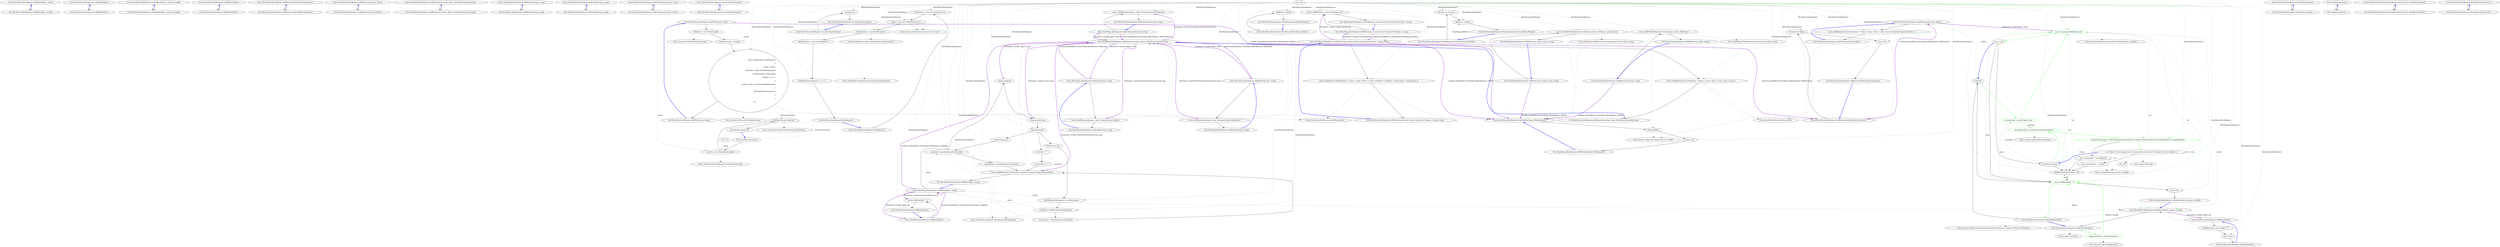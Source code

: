 digraph  {
n0 [label="Entry RestSharp.IRestRequest.AddBody(object, string)", span="167-167", cluster="RestSharp.IRestRequest.AddBody(object, string)"];
n1 [label="Exit RestSharp.IRestRequest.AddBody(object, string)", span="167-167", cluster="RestSharp.IRestRequest.AddBody(object, string)"];
n2 [label="Entry RestSharp.IRestRequest.AddBody(object)", span="174-174", cluster="RestSharp.IRestRequest.AddBody(object)"];
n3 [label="Exit RestSharp.IRestRequest.AddBody(object)", span="174-174", cluster="RestSharp.IRestRequest.AddBody(object)"];
n4 [label="Entry RestSharp.IRestRequest.AddObject(object, params string[])", span="185-185", cluster="RestSharp.IRestRequest.AddObject(object, params string[])"];
n5 [label="Exit RestSharp.IRestRequest.AddObject(object, params string[])", span="185-185", cluster="RestSharp.IRestRequest.AddObject(object, params string[])"];
n6 [label="Entry RestSharp.IRestRequest.AddObject(object)", span="192-192", cluster="RestSharp.IRestRequest.AddObject(object)"];
n7 [label="Exit RestSharp.IRestRequest.AddObject(object)", span="192-192", cluster="RestSharp.IRestRequest.AddObject(object)"];
n8 [label="Entry RestSharp.IRestRequest.AddParameter(RestSharp.Parameter)", span="199-199", cluster="RestSharp.IRestRequest.AddParameter(RestSharp.Parameter)"];
n9 [label="Exit RestSharp.IRestRequest.AddParameter(RestSharp.Parameter)", span="199-199", cluster="RestSharp.IRestRequest.AddParameter(RestSharp.Parameter)"];
n10 [label="Entry RestSharp.IRestRequest.AddParameter(string, object)", span="207-207", cluster="RestSharp.IRestRequest.AddParameter(string, object)"];
n11 [label="Exit RestSharp.IRestRequest.AddParameter(string, object)", span="207-207", cluster="RestSharp.IRestRequest.AddParameter(string, object)"];
n12 [label="Entry RestSharp.IRestRequest.AddParameter(string, object, RestSharp.ParameterType)", span="221-221", cluster="RestSharp.IRestRequest.AddParameter(string, object, RestSharp.ParameterType)"];
n13 [label="Exit RestSharp.IRestRequest.AddParameter(string, object, RestSharp.ParameterType)", span="221-221", cluster="RestSharp.IRestRequest.AddParameter(string, object, RestSharp.ParameterType)"];
n14 [label="Entry RestSharp.IRestRequest.AddHeader(string, string)", span="229-229", cluster="RestSharp.IRestRequest.AddHeader(string, string)"];
n15 [label="Exit RestSharp.IRestRequest.AddHeader(string, string)", span="229-229", cluster="RestSharp.IRestRequest.AddHeader(string, string)"];
n16 [label="Entry RestSharp.IRestRequest.AddCookie(string, string)", span="237-237", cluster="RestSharp.IRestRequest.AddCookie(string, string)"];
n17 [label="Exit RestSharp.IRestRequest.AddCookie(string, string)", span="237-237", cluster="RestSharp.IRestRequest.AddCookie(string, string)"];
n18 [label="Entry RestSharp.IRestRequest.AddUrlSegment(string, string)", span="245-245", cluster="RestSharp.IRestRequest.AddUrlSegment(string, string)"];
n19 [label="Exit RestSharp.IRestRequest.AddUrlSegment(string, string)", span="245-245", cluster="RestSharp.IRestRequest.AddUrlSegment(string, string)"];
n20 [label="Entry RestSharp.IRestRequest.IncreaseNumAttempts()", span="248-248", cluster="RestSharp.IRestRequest.IncreaseNumAttempts()"];
n21 [label="Exit RestSharp.IRestRequest.IncreaseNumAttempts()", span="248-248", cluster="RestSharp.IRestRequest.IncreaseNumAttempts()"];
m0_25 [label="Entry RestSharp.RestRequest.AddFile(string, string)", span="132-132", cluster="RestSharp.RestRequest.AddFile(string, string)", file="RestRequest.cs"];
m0_26 [label="FileInfo f = new FileInfo (path)", span="134-134", cluster="RestSharp.RestRequest.AddFile(string, string)", file="RestRequest.cs"];
m0_28 [label="return AddFile(new FileParameter\r\n			{\r\n				Name = name,\r\n				FileName = Path.GetFileName(path),\r\n				ContentLength = fileLength,\r\n				\\nWriter = s =>\r\n				{\r\n					using(var file = new StreamReader(path))\r\n					{\r\n						file.BaseStream.CopyTo(s);\r\n					}\r\n				}\r\n			});", span="136-148", cluster="RestSharp.RestRequest.AddFile(string, string)", file="RestRequest.cs"];
m0_27 [label="long fileLength = f.Length", span="135-135", cluster="RestSharp.RestRequest.AddFile(string, string)", file="RestRequest.cs"];
m0_29 [label="Exit RestSharp.RestRequest.AddFile(string, string)", span="132-132", cluster="RestSharp.RestRequest.AddFile(string, string)", file="RestRequest.cs"];
m0_103 [label="Entry string.Join(string, params string[])", span="0-0", cluster="string.Join(string, params string[])", file="RestRequest.cs"];
m0_30 [label="Entry System.IO.FileInfo.FileInfo(string)", span="0-0", cluster="System.IO.FileInfo.FileInfo(string)", file="RestRequest.cs"];
m0_127 [label="Entry RestSharp.RestRequest.IncreaseNumAttempts()", span="483-483", cluster="RestSharp.RestRequest.IncreaseNumAttempts()", file="RestRequest.cs"];
m0_128 [label="_attempts++", span="485-485", cluster="RestSharp.RestRequest.IncreaseNumAttempts()", file="RestRequest.cs"];
m0_129 [label="Exit RestSharp.RestRequest.IncreaseNumAttempts()", span="483-483", cluster="RestSharp.RestRequest.IncreaseNumAttempts()", file="RestRequest.cs"];
m0_98 [label="Entry System.Collections.Generic.IEnumerable<TSource>.Contains<TSource>(TSource)", span="0-0", cluster="System.Collections.Generic.IEnumerable<TSource>.Contains<TSource>(TSource)", file="RestRequest.cs"];
m0_9 [label="Entry RestSharp.Serializers.JsonSerializer.JsonSerializer()", span="13-13", cluster="RestSharp.Serializers.JsonSerializer.JsonSerializer()", file="RestRequest.cs"];
m0_0 [label="Entry RestSharp.RestRequest.RestRequest()", span="62-62", cluster="RestSharp.RestRequest.RestRequest()", file="RestRequest.cs"];
m0_1 [label="Parameters = new List<Parameter>()", span="64-64", cluster="RestSharp.RestRequest.RestRequest()", file="RestRequest.cs"];
m0_2 [label="Files = new List<FileParameter>()", span="65-65", cluster="RestSharp.RestRequest.RestRequest()", file="RestRequest.cs"];
m0_3 [label="XmlSerializer = new XmlSerializer()", span="66-66", cluster="RestSharp.RestRequest.RestRequest()", file="RestRequest.cs"];
m0_4 [label="JsonSerializer = new JsonSerializer()", span="67-67", cluster="RestSharp.RestRequest.RestRequest()", file="RestRequest.cs"];
m0_5 [label="OnBeforeDeserialization = r => { }", span="69-69", cluster="RestSharp.RestRequest.RestRequest()", file="RestRequest.cs"];
m0_6 [label="Exit RestSharp.RestRequest.RestRequest()", span="62-62", cluster="RestSharp.RestRequest.RestRequest()", file="RestRequest.cs"];
m0_8 [label="Entry RestSharp.Serializers.XmlSerializer.XmlSerializer()", span="33-33", cluster="RestSharp.Serializers.XmlSerializer.XmlSerializer()", file="RestRequest.cs"];
m0_97 [label="Entry System.Type.GetProperties()", span="0-0", cluster="System.Type.GetProperties()", file="RestRequest.cs"];
m0_124 [label="Entry RestSharp.RestRequest.AddUrlSegment(string, string)", span="378-378", cluster="RestSharp.RestRequest.AddUrlSegment(string, string)", file="RestRequest.cs"];
m0_125 [label="return AddParameter(name, value, ParameterType.UrlSegment);", span="380-380", cluster="RestSharp.RestRequest.AddUrlSegment(string, string)", file="RestRequest.cs"];
m0_126 [label="Exit RestSharp.RestRequest.AddUrlSegment(string, string)", span="378-378", cluster="RestSharp.RestRequest.AddUrlSegment(string, string)", file="RestRequest.cs"];
m0_15 [label="Entry RestSharp.RestRequest.RestRequest(string)", span="86-86", cluster="RestSharp.RestRequest.RestRequest(string)", file="RestRequest.cs"];
m0_16 [label="Exit RestSharp.RestRequest.RestRequest(string)", span="86-86", cluster="RestSharp.RestRequest.RestRequest(string)", file="RestRequest.cs"];
m0_121 [label="Entry RestSharp.RestRequest.AddCookie(string, string)", span="367-367", cluster="RestSharp.RestRequest.AddCookie(string, string)", file="RestRequest.cs"];
m0_122 [label="return AddParameter(name, value, ParameterType.Cookie);", span="369-369", cluster="RestSharp.RestRequest.AddCookie(string, string)", file="RestRequest.cs"];
m0_123 [label="Exit RestSharp.RestRequest.AddCookie(string, string)", span="367-367", cluster="RestSharp.RestRequest.AddCookie(string, string)", file="RestRequest.cs"];
m0_7 [label="Entry System.Collections.Generic.List<T>.List()", span="0-0", cluster="System.Collections.Generic.List<T>.List()", file="RestRequest.cs"];
m0_12 [label="Entry RestSharp.RestRequest.RestRequest(RestSharp.Method)", span="76-76", cluster="RestSharp.RestRequest.RestRequest(RestSharp.Method)", file="RestRequest.cs"];
m0_13 [label="Method = method", span="79-79", cluster="RestSharp.RestRequest.RestRequest(RestSharp.Method)", file="RestRequest.cs"];
m0_14 [label="Exit RestSharp.RestRequest.RestRequest(RestSharp.Method)", span="76-76", cluster="RestSharp.RestRequest.RestRequest(RestSharp.Method)", file="RestRequest.cs"];
m0_118 [label="Entry RestSharp.RestRequest.AddHeader(string, string)", span="356-356", cluster="RestSharp.RestRequest.AddHeader(string, string)", file="RestRequest.cs"];
m0_119 [label="return AddParameter(name, value, ParameterType.HttpHeader);", span="358-358", cluster="RestSharp.RestRequest.AddHeader(string, string)", file="RestRequest.cs"];
m0_120 [label="Exit RestSharp.RestRequest.AddHeader(string, string)", span="356-356", cluster="RestSharp.RestRequest.AddHeader(string, string)", file="RestRequest.cs"];
m0_34 [label="Entry lambda expression", span="141-147", cluster="lambda expression", file="RestRequest.cs"];
m0_10 [label="Entry lambda expression", span="69-69", cluster="lambda expression", file="RestRequest.cs"];
m0_11 [label="Exit lambda expression", span="69-69", cluster="lambda expression", file="RestRequest.cs"];
m0_35 [label="var file = new StreamReader(path)", span="143-143", cluster="lambda expression", file="RestRequest.cs"];
m0_36 [label="file.BaseStream.CopyTo(s)", span="145-145", cluster="lambda expression", file="RestRequest.cs"];
m0_37 [label="Exit lambda expression", span="141-147", cluster="lambda expression", file="RestRequest.cs"];
m0_58 [label="Entry RestSharp.RestRequest.AddBody(object, string)", span="213-213", cluster="RestSharp.RestRequest.AddBody(object, string)", file="RestRequest.cs"];
m0_59 [label="string serialized", span="215-215", cluster="RestSharp.RestRequest.AddBody(object, string)", file="RestRequest.cs"];
m0_63 [label="serialized = JsonSerializer.Serialize(obj)", span="221-221", cluster="RestSharp.RestRequest.AddBody(object, string)", file="RestRequest.cs"];
m0_66 [label="XmlSerializer.Namespace = xmlNamespace", span="226-226", cluster="RestSharp.RestRequest.AddBody(object, string)", file="RestRequest.cs"];
m0_67 [label="serialized = XmlSerializer.Serialize(obj)", span="227-227", cluster="RestSharp.RestRequest.AddBody(object, string)", file="RestRequest.cs"];
m0_60 [label="string contentType", span="216-216", cluster="RestSharp.RestRequest.AddBody(object, string)", file="RestRequest.cs"];
m0_61 [label=RequestFormat, span="218-218", cluster="RestSharp.RestRequest.AddBody(object, string)", file="RestRequest.cs"];
m0_62 [label="DataFormat.Json", span="220-220", cluster="RestSharp.RestRequest.AddBody(object, string)", file="RestRequest.cs"];
m0_65 [label="DataFormat.Xml", span="225-225", cluster="RestSharp.RestRequest.AddBody(object, string)", file="RestRequest.cs"];
m0_69 [label="serialized = ''''", span="232-232", cluster="RestSharp.RestRequest.AddBody(object, string)", file="RestRequest.cs"];
m0_64 [label="contentType = JsonSerializer.ContentType", span="222-222", cluster="RestSharp.RestRequest.AddBody(object, string)", file="RestRequest.cs"];
m0_71 [label="return AddParameter(contentType, serialized, ParameterType.RequestBody);", span="240-240", cluster="RestSharp.RestRequest.AddBody(object, string)", file="RestRequest.cs"];
m0_68 [label="contentType = XmlSerializer.ContentType", span="228-228", cluster="RestSharp.RestRequest.AddBody(object, string)", file="RestRequest.cs"];
m0_70 [label="contentType = ''''", span="233-233", cluster="RestSharp.RestRequest.AddBody(object, string)", file="RestRequest.cs"];
m0_72 [label="Exit RestSharp.RestRequest.AddBody(object, string)", span="213-213", cluster="RestSharp.RestRequest.AddBody(object, string)", file="RestRequest.cs"];
m0_57 [label="Entry System.Collections.Generic.List<T>.Add(T)", span="0-0", cluster="System.Collections.Generic.List<T>.Add(T)", file="RestRequest.cs"];
m0_32 [label="Entry System.IO.Path.GetFileName(string)", span="0-0", cluster="System.IO.Path.GetFileName(string)", file="RestRequest.cs"];
m0_17 [label="Entry RestSharp.RestRequest.RestRequest(string, RestSharp.Method)", span="96-96", cluster="RestSharp.RestRequest.RestRequest(string, RestSharp.Method)", file="RestRequest.cs"];
m0_18 [label="Resource = resource", span="99-99", cluster="RestSharp.RestRequest.RestRequest(string, RestSharp.Method)", file="RestRequest.cs"];
m0_19 [label="Method = method", span="100-100", cluster="RestSharp.RestRequest.RestRequest(string, RestSharp.Method)", file="RestRequest.cs"];
m0_20 [label="Exit RestSharp.RestRequest.RestRequest(string, RestSharp.Method)", span="96-96", cluster="RestSharp.RestRequest.RestRequest(string, RestSharp.Method)", file="RestRequest.cs"];
m0_73 [label="Entry RestSharp.Serializers.ISerializer.Serialize(object)", span="20-20", cluster="RestSharp.Serializers.ISerializer.Serialize(object)", file="RestRequest.cs"];
m0_96 [label="Entry object.GetType()", span="0-0", cluster="object.GetType()", file="RestRequest.cs"];
m0_83 [label=isAllowed, span="272-272", cluster="RestSharp.RestRequest.AddObject(object, params string[])", file="RestRequest.cs"];
m0_84 [color=green, community=0, label="var propType = prop.PropertyType", span="274-274", cluster="RestSharp.RestRequest.AddObject(object, params string[])", file="RestRequest.cs"];
m0_85 [color=green, community=0, label="var val = prop.GetValue(obj, null)", span="275-275", cluster="RestSharp.RestRequest.AddObject(object, params string[])", file="RestRequest.cs"];
m0_86 [label="val != null", span="277-277", cluster="RestSharp.RestRequest.AddObject(object, params string[])", file="RestRequest.cs"];
m0_44 [label="Entry RestSharp.RestRequest.AddFile(string, byte[], string, string)", span="171-171", cluster="RestSharp.RestRequest.AddFile(string, byte[], string, string)", file="RestRequest.cs"];
m0_45 [label="return AddFile(FileParameter.Create(name, bytes, fileName, contentType));", span="173-173", cluster="RestSharp.RestRequest.AddFile(string, byte[], string, string)", file="RestRequest.cs"];
m0_46 [label="Exit RestSharp.RestRequest.AddFile(string, byte[], string, string)", span="171-171", cluster="RestSharp.RestRequest.AddFile(string, byte[], string, string)", file="RestRequest.cs"];
m0_87 [label="propType.IsArray", span="279-279", cluster="RestSharp.RestRequest.AddObject(object, params string[])", file="RestRequest.cs"];
m0_88 [color=green, community=0, label="var elementType = propType.GetElementType()", span="281-281", cluster="RestSharp.RestRequest.AddObject(object, params string[])", file="RestRequest.cs"];
m0_89 [color=green, community=0, label="((Array)val).Length > 0 && (elementType.IsPrimitive || elementType.IsValueType || elementType == typeof(string))", span="283-283", cluster="RestSharp.RestRequest.AddObject(object, params string[])", file="RestRequest.cs"];
m0_90 [label="var values = (from object item in ((Array)val) select item.ToString()).ToArray<string>()", span="285-285", cluster="RestSharp.RestRequest.AddObject(object, params string[])", file="RestRequest.cs"];
m0_23 [label="Entry RestSharp.RestRequest.RestRequest(System.Uri, RestSharp.Method)", span="119-119", cluster="RestSharp.RestRequest.RestRequest(System.Uri, RestSharp.Method)", file="RestRequest.cs"];
m0_24 [label="Exit RestSharp.RestRequest.RestRequest(System.Uri, RestSharp.Method)", span="119-119", cluster="RestSharp.RestRequest.RestRequest(System.Uri, RestSharp.Method)", file="RestRequest.cs"];
m0_40 [label="Entry RestSharp.RestRequest.AddFile(string, byte[], string)", span="158-158", cluster="RestSharp.RestRequest.AddFile(string, byte[], string)", file="RestRequest.cs"];
m0_41 [label="return AddFile(FileParameter.Create(name, bytes, fileName));", span="160-160", cluster="RestSharp.RestRequest.AddFile(string, byte[], string)", file="RestRequest.cs"];
m0_42 [label="Exit RestSharp.RestRequest.AddFile(string, byte[], string)", span="158-158", cluster="RestSharp.RestRequest.AddFile(string, byte[], string)", file="RestRequest.cs"];
m0_78 [label="Entry RestSharp.RestRequest.AddObject(object, params string[])", span="262-262", cluster="RestSharp.RestRequest.AddObject(object, params string[])", file="RestRequest.cs"];
m0_79 [label="Entry RestSharp.RestRequest.AddJsonBody(object)", span="260-260", cluster="RestSharp.RestRequest.AddJsonBody(object)", file="RestRequest.cs"];
m0_82 [label="Exit RestSharp.RestRequest.AddJsonBody(object)", span="260-260", cluster="RestSharp.RestRequest.AddJsonBody(object)", file="RestRequest.cs"];
m0_80 [label="RequestFormat = DataFormat.Json", span="262-262", cluster="RestSharp.RestRequest.AddJsonBody(object)", file="RestRequest.cs", color=green, community=0];
m0_81 [label="return AddBody(obj, '''');", span="263-263", cluster="RestSharp.RestRequest.AddJsonBody(object)", file="RestRequest.cs", color=green, community=0];
m0_93 [label="AddParameter(prop.Name, val)", span="293-293", cluster="RestSharp.RestRequest.AddObject(object, params string[])", file="RestRequest.cs"];
m0_94 [label="return this;", span="298-298", cluster="RestSharp.RestRequest.AddObject(object, params string[])", file="RestRequest.cs"];
m0_92 [label="val = string.Join('','', (string[])val)", span="289-289", cluster="RestSharp.RestRequest.AddObject(object, params string[])", file="RestRequest.cs"];
m0_91 [label="val = string.Join('','', values)", span="286-286", cluster="RestSharp.RestRequest.AddObject(object, params string[])", file="RestRequest.cs"];
m0_95 [label="Exit RestSharp.RestRequest.AddObject(object, params string[])", span="262-262", cluster="RestSharp.RestRequest.AddObject(object, params string[])", file="RestRequest.cs"];
m0_109 [label="Entry RestSharp.RestRequest.AddParameter(RestSharp.Parameter)", span="317-317", cluster="RestSharp.RestRequest.AddParameter(RestSharp.Parameter)", file="RestRequest.cs"];
m0_110 [label="Parameters.Add(p)", span="319-319", cluster="RestSharp.RestRequest.AddParameter(RestSharp.Parameter)", file="RestRequest.cs"];
m0_111 [label="return this;", span="320-320", cluster="RestSharp.RestRequest.AddParameter(RestSharp.Parameter)", file="RestRequest.cs"];
m0_112 [label="Exit RestSharp.RestRequest.AddParameter(RestSharp.Parameter)", span="317-317", cluster="RestSharp.RestRequest.AddParameter(RestSharp.Parameter)", file="RestRequest.cs"];
m0_104 [label="Entry RestSharp.RestRequest.AddParameter(string, object)", span="329-329", cluster="RestSharp.RestRequest.AddParameter(string, object)", file="RestRequest.cs"];
m0_113 [label="return AddParameter(new Parameter { Name = name, Value = value, Type = ParameterType.GetOrPost });", span="331-331", cluster="RestSharp.RestRequest.AddParameter(string, object)", file="RestRequest.cs"];
m0_114 [label="Exit RestSharp.RestRequest.AddParameter(string, object)", span="329-329", cluster="RestSharp.RestRequest.AddParameter(string, object)", file="RestRequest.cs"];
m0_33 [label="Entry RestSharp.RestRequest.AddFile(RestSharp.FileParameter)", span="201-201", cluster="RestSharp.RestRequest.AddFile(RestSharp.FileParameter)", file="RestRequest.cs"];
m0_54 [label="Files.Add(file)", span="203-203", cluster="RestSharp.RestRequest.AddFile(RestSharp.FileParameter)", file="RestRequest.cs"];
m0_55 [label="return this;", span="204-204", cluster="RestSharp.RestRequest.AddFile(RestSharp.FileParameter)", file="RestRequest.cs"];
m0_56 [label="Exit RestSharp.RestRequest.AddFile(RestSharp.FileParameter)", span="201-201", cluster="RestSharp.RestRequest.AddFile(RestSharp.FileParameter)", file="RestRequest.cs"];
m0_31 [label="Entry RestSharp.FileParameter.FileParameter()", span="8-8", cluster="RestSharp.FileParameter.FileParameter()", file="RestRequest.cs"];
m0_75 [label="Entry RestSharp.RestRequest.AddBody(object)", span="248-248", cluster="RestSharp.RestRequest.AddBody(object)", file="RestRequest.cs"];
m0_76 [label="return AddBody(obj, '''');", span="252-252", cluster="RestSharp.RestRequest.AddBody(object)", file="RestRequest.cs"];
m0_77 [label="Exit RestSharp.RestRequest.AddBody(object)", span="248-248", cluster="RestSharp.RestRequest.AddBody(object)", file="RestRequest.cs"];
m0_99 [label="Entry System.Reflection.PropertyInfo.GetValue(object, object[])", span="0-0", cluster="System.Reflection.PropertyInfo.GetValue(object, object[])", file="RestRequest.cs"];
m0_38 [label="Entry System.IO.StreamReader.StreamReader(string)", span="0-0", cluster="System.IO.StreamReader.StreamReader(string)", file="RestRequest.cs"];
m0_105 [label="Entry RestSharp.RestRequest.AddObject(object)", span="306-306", cluster="RestSharp.RestRequest.AddObject(object)", file="RestRequest.cs"];
m0_106 [label="AddObject(obj, new string[] { })", span="308-308", cluster="RestSharp.RestRequest.AddObject(object)", file="RestRequest.cs"];
m0_107 [label="return this;", span="309-309", cluster="RestSharp.RestRequest.AddObject(object)", file="RestRequest.cs"];
m0_108 [label="Exit RestSharp.RestRequest.AddObject(object)", span="306-306", cluster="RestSharp.RestRequest.AddObject(object)", file="RestRequest.cs"];
m0_101 [label="Entry object.ToString()", span="0-0", cluster="object.ToString()", file="RestRequest.cs"];
m0_48 [label="Entry RestSharp.RestRequest.AddFile(string, System.Action<System.IO.Stream>, string)", span="183-183", cluster="RestSharp.RestRequest.AddFile(string, System.Action<System.IO.Stream>, string)", file="RestRequest.cs"];
m0_49 [label="return AddFile(name, writer, fileName, null);", span="185-185", cluster="RestSharp.RestRequest.AddFile(string, System.Action<System.IO.Stream>, string)", file="RestRequest.cs"];
m0_50 [label="Exit RestSharp.RestRequest.AddFile(string, System.Action<System.IO.Stream>, string)", span="183-183", cluster="RestSharp.RestRequest.AddFile(string, System.Action<System.IO.Stream>, string)", file="RestRequest.cs"];
m0_51 [label="Entry RestSharp.RestRequest.AddFile(string, System.Action<System.IO.Stream>, string, string)", span="196-196", cluster="RestSharp.RestRequest.AddFile(string, System.Action<System.IO.Stream>, string, string)", file="RestRequest.cs"];
m0_52 [label="return AddFile(new FileParameter { Name = name, Writer = writer, FileName = fileName, ContentType = contentType });", span="198-198", cluster="RestSharp.RestRequest.AddFile(string, System.Action<System.IO.Stream>, string, string)", file="RestRequest.cs"];
m0_53 [label="Exit RestSharp.RestRequest.AddFile(string, System.Action<System.IO.Stream>, string, string)", span="196-196", cluster="RestSharp.RestRequest.AddFile(string, System.Action<System.IO.Stream>, string, string)", file="RestRequest.cs"];
m0_74 [label="Entry RestSharp.RestRequest.AddParameter(string, object, RestSharp.ParameterType)", span="345-345", cluster="RestSharp.RestRequest.AddParameter(string, object, RestSharp.ParameterType)", file="RestRequest.cs"];
m0_116 [label="return AddParameter(new Parameter { Name = name, Value = value, Type = type });", span="347-347", cluster="RestSharp.RestRequest.AddParameter(string, object, RestSharp.ParameterType)", file="RestRequest.cs"];
m0_117 [label="Exit RestSharp.RestRequest.AddParameter(string, object, RestSharp.ParameterType)", span="345-345", cluster="RestSharp.RestRequest.AddParameter(string, object, RestSharp.ParameterType)", file="RestRequest.cs"];
m0_47 [label="Entry RestSharp.FileParameter.Create(string, byte[], string, string)", span="18-18", cluster="RestSharp.FileParameter.Create(string, byte[], string, string)", file="RestRequest.cs"];
m0_115 [label="Entry RestSharp.Parameter.Parameter()", span="21-21", cluster="RestSharp.Parameter.Parameter()", file="RestRequest.cs"];
m0_39 [label="Entry System.IO.Stream.CopyTo(System.IO.Stream)", span="0-0", cluster="System.IO.Stream.CopyTo(System.IO.Stream)", file="RestRequest.cs"];
m0_21 [label="Entry RestSharp.RestRequest.RestRequest(System.Uri)", span="108-108", cluster="RestSharp.RestRequest.RestRequest(System.Uri)", file="RestRequest.cs"];
m0_22 [label="Exit RestSharp.RestRequest.RestRequest(System.Uri)", span="108-108", cluster="RestSharp.RestRequest.RestRequest(System.Uri)", file="RestRequest.cs"];
m0_43 [label="Entry RestSharp.FileParameter.Create(string, byte[], string)", span="42-42", cluster="RestSharp.FileParameter.Create(string, byte[], string)", file="RestRequest.cs"];
m0_100 [label="Entry System.Type.GetElementType()", span="0-0", cluster="System.Type.GetElementType()", file="RestRequest.cs"];
m0_102;
m0_130;
m0_131;
n0 -> n1  [key=0, style=solid];
n1 -> n0  [key=0, color=blue, style=bold];
n2 -> n3  [key=0, style=solid];
n3 -> n2  [key=0, color=blue, style=bold];
n4 -> n5  [key=0, style=solid];
n5 -> n4  [key=0, color=blue, style=bold];
n6 -> n7  [key=0, style=solid];
n7 -> n6  [key=0, color=blue, style=bold];
n8 -> n9  [key=0, style=solid];
n9 -> n8  [key=0, color=blue, style=bold];
n10 -> n11  [key=0, style=solid];
n11 -> n10  [key=0, color=blue, style=bold];
n12 -> n13  [key=0, style=solid];
n13 -> n12  [key=0, color=blue, style=bold];
n14 -> n15  [key=0, style=solid];
n15 -> n14  [key=0, color=blue, style=bold];
n16 -> n17  [key=0, style=solid];
n17 -> n16  [key=0, color=blue, style=bold];
n18 -> n19  [key=0, style=solid];
n19 -> n18  [key=0, color=blue, style=bold];
n20 -> n21  [key=0, style=solid];
n21 -> n20  [key=0, color=blue, style=bold];
m0_25 -> m0_26  [key=0, style=solid];
m0_25 -> m0_28  [key=1, color=darkseagreen4, label=string, style=dashed];
m0_25 -> m0_33  [key=3, color=darkorchid, label="method methodReturn RestSharp.IRestRequest AddFile", style=bold];
m0_25 -> m0_35  [key=1, color=darkseagreen4, label=string, style=dashed];
m0_26 -> m0_27  [key=0, style=solid];
m0_26 -> m0_30  [key=2, style=dotted];
m0_28 -> m0_29  [key=0, style=solid];
m0_28 -> m0_31  [key=2, style=dotted];
m0_28 -> m0_32  [key=2, style=dotted];
m0_28 -> m0_33  [key=2, style=dotted];
m0_28 -> m0_36  [key=1, color=darkseagreen4, label="System.IO.Stream", style=dashed];
m0_27 -> m0_28  [key=0, style=solid];
m0_29 -> m0_25  [key=0, color=blue, style=bold];
m0_127 -> m0_128  [key=0, style=solid];
m0_128 -> m0_129  [key=0, style=solid];
m0_129 -> m0_127  [key=0, color=blue, style=bold];
m0_0 -> m0_1  [key=0, style=solid];
m0_1 -> m0_2  [key=0, style=solid];
m0_1 -> m0_7  [key=2, style=dotted];
m0_2 -> m0_3  [key=0, style=solid];
m0_2 -> m0_7  [key=2, style=dotted];
m0_3 -> m0_4  [key=0, style=solid];
m0_3 -> m0_8  [key=2, style=dotted];
m0_4 -> m0_5  [key=0, style=solid];
m0_4 -> m0_9  [key=2, style=dotted];
m0_5 -> m0_6  [key=0, style=solid];
m0_6 -> m0_0  [key=0, color=blue, style=bold];
m0_124 -> m0_74  [key=3, color=darkorchid, label="method methodReturn RestSharp.IRestRequest AddUrlSegment", style=bold];
m0_124 -> m0_125  [key=0, style=solid];
m0_125 -> m0_74  [key=2, style=dotted];
m0_125 -> m0_126  [key=0, style=solid];
m0_126 -> m0_124  [key=0, color=blue, style=bold];
m0_15 -> m0_16  [key=0, style=solid];
m0_16 -> m0_15  [key=0, color=blue, style=bold];
m0_121 -> m0_74  [key=3, color=darkorchid, label="method methodReturn RestSharp.IRestRequest AddCookie", style=bold];
m0_121 -> m0_122  [key=0, style=solid];
m0_122 -> m0_74  [key=2, style=dotted];
m0_122 -> m0_123  [key=0, style=solid];
m0_123 -> m0_121  [key=0, color=blue, style=bold];
m0_12 -> m0_13  [key=0, style=solid];
m0_13 -> m0_14  [key=0, style=solid];
m0_14 -> m0_12  [key=0, color=blue, style=bold];
m0_118 -> m0_74  [key=3, color=darkorchid, label="method methodReturn RestSharp.IRestRequest AddHeader", style=bold];
m0_118 -> m0_119  [key=0, style=solid];
m0_119 -> m0_74  [key=2, style=dotted];
m0_119 -> m0_120  [key=0, style=solid];
m0_120 -> m0_118  [key=0, color=blue, style=bold];
m0_34 -> m0_35  [key=0, style=solid];
m0_34 -> m0_36  [key=1, color=darkseagreen4, label="System.IO.Stream", style=dashed];
m0_10 -> m0_11  [key=0, style=solid];
m0_11 -> m0_10  [key=0, color=blue, style=bold];
m0_35 -> m0_36  [key=0, style=solid];
m0_35 -> m0_38  [key=2, style=dotted];
m0_36 -> m0_37  [key=0, style=solid];
m0_36 -> m0_39  [key=2, style=dotted];
m0_37 -> m0_34  [key=0, color=blue, style=bold];
m0_58 -> m0_59  [key=0, style=solid];
m0_58 -> m0_63  [key=1, color=darkseagreen4, label=object, style=dashed];
m0_58 -> m0_66  [key=1, color=darkseagreen4, label=string, style=dashed];
m0_58 -> m0_67  [key=1, color=darkseagreen4, label=object, style=dashed];
m0_58 -> m0_74  [key=3, color=darkorchid, label="method methodReturn RestSharp.IRestRequest AddBody", style=bold];
m0_58 -> m0_75  [key=3, color=darkorchid, label="Parameter variable object obj", style=bold];
m0_58 -> m0_76  [key=3, color=darkorchid, label="Parameter variable string xmlNamespace", style=bold];
m0_59 -> m0_60  [key=0, style=solid];
m0_63 -> m0_64  [key=0, style=solid];
m0_63 -> m0_73  [key=2, style=dotted];
m0_66 -> m0_67  [key=0, style=solid];
m0_67 -> m0_68  [key=0, style=solid];
m0_67 -> m0_73  [key=2, style=dotted];
m0_60 -> m0_61  [key=0, style=solid];
m0_61 -> m0_62  [key=0, style=solid];
m0_61 -> m0_65  [key=0, style=solid];
m0_61 -> m0_69  [key=0, style=solid];
m0_62 -> m0_63  [key=0, style=solid];
m0_65 -> m0_66  [key=0, style=solid];
m0_69 -> m0_70  [key=0, style=solid];
m0_69 -> m0_71  [key=1, color=darkseagreen4, label=serialized, style=dashed];
m0_64 -> m0_71  [key=0, style=solid];
m0_71 -> m0_72  [key=0, style=solid];
m0_71 -> m0_74  [key=2, style=dotted];
m0_68 -> m0_71  [key=0, style=solid];
m0_70 -> m0_71  [key=0, style=solid];
m0_72 -> m0_58  [key=0, color=blue, style=bold];
m0_17 -> m0_18  [key=0, style=solid];
m0_17 -> m0_19  [key=1, color=darkseagreen4, label="RestSharp.Method", style=dashed];
m0_18 -> m0_19  [key=0, style=solid];
m0_19 -> m0_20  [key=0, style=solid];
m0_20 -> m0_17  [key=0, color=blue, style=bold];
m0_83 -> m0_84  [key=0, color=green, style=solid];
m0_83 -> m0_85  [key=1, color=green, label=object, style=dashed];
m0_83 -> m0_81  [key=0, style=solid];
m0_84 -> m0_85  [key=0, color=green, style=solid];
m0_84 -> m0_87  [key=1, color=darkseagreen4, label=propType, style=dashed];
m0_84 -> m0_88  [key=1, color=darkseagreen4, label=propType, style=dashed];
m0_85 -> m0_86  [key=0, color=green, style=solid];
m0_85 -> m0_78  [key=2, color=green, style=dotted];
m0_85 -> m0_89  [key=1, color=darkseagreen4, label=val, style=dashed];
m0_85 -> m0_90  [key=1, color=darkseagreen4, label=val, style=dashed];
m0_85 -> m0_92  [key=1, color=darkseagreen4, label=val, style=dashed];
m0_85 -> m0_93  [key=1, color=darkseagreen4, label=val, style=dashed];
m0_85 -> m0_99  [key=2, style=dotted];
m0_86 -> m0_83  [key=0, color=blue, style=bold];
m0_86 -> m0_81  [key=0, style=solid];
m0_86 -> m0_87  [key=0, style=solid];
m0_44 -> m0_33  [key=3, color=darkorchid, label="method methodReturn RestSharp.IRestRequest AddFile", style=bold];
m0_44 -> m0_45  [key=0, style=solid];
m0_45 -> m0_33  [key=2, style=dotted];
m0_45 -> m0_46  [key=0, style=solid];
m0_45 -> m0_47  [key=2, style=dotted];
m0_46 -> m0_44  [key=0, color=blue, style=bold];
m0_87 -> m0_88  [key=0, color=green, style=solid];
m0_87 -> m0_89  [key=1, color=green, label=string, style=dashed];
m0_87 -> m0_93  [key=0, style=solid];
m0_88 -> m0_89  [key=0, color=green, style=solid];
m0_88 -> m0_100  [key=2, style=dotted];
m0_89 -> m0_90  [key=0, color=green, style=solid];
m0_89 -> m0_78  [key=2, color=green, style=dotted];
m0_89 -> m0_92  [key=0, style=solid];
m0_90 -> m0_87  [key=0, color=blue, style=bold];
m0_90 -> m0_90  [key=1, color=darkseagreen4, label=item, style=dashed];
m0_90 -> m0_91  [key=0, style=solid];
m0_90 -> m0_101  [key=2, style=dotted];
m0_90 -> m0_102  [key=2, style=dotted];
m0_23 -> m0_24  [key=0, style=solid];
m0_24 -> m0_23  [key=0, color=blue, style=bold];
m0_40 -> m0_33  [key=3, color=darkorchid, label="method methodReturn RestSharp.IRestRequest AddFile", style=bold];
m0_40 -> m0_41  [key=0, style=solid];
m0_41 -> m0_33  [key=2, style=dotted];
m0_41 -> m0_42  [key=0, style=solid];
m0_41 -> m0_43  [key=2, style=dotted];
m0_42 -> m0_40  [key=0, color=blue, style=bold];
m0_78 -> m0_79  [key=0, style=solid];
m0_78 -> m0_82  [key=1, color=darkseagreen4, label="params string[]", style=dashed];
m0_78 -> m0_85  [key=1, color=darkseagreen4, label=object, style=dashed];
m0_78 -> m0_105  [key=3, color=darkorchid, label="Parameter variable object obj", style=bold];
m0_79 -> m0_80  [key=0, style=solid, color=green];
m0_79 -> m0_96  [key=2, style=dotted];
m0_79 -> m0_81  [key=1, color=green, label=object, style=dashed];
m0_82 -> m0_83  [key=0, style=solid];
m0_82 -> m0_98  [key=2, style=dotted];
m0_82 -> m0_79  [key=0, color=blue, style=bold];
m0_80 -> m0_81  [key=0, style=solid, color=green];
m0_80 -> m0_97  [key=2, style=dotted];
m0_81 -> m0_82  [key=0, style=solid, color=green];
m0_81 -> m0_84  [key=1, color=darkseagreen4, label=prop, style=dashed];
m0_81 -> m0_85  [key=1, color=darkseagreen4, label=prop, style=dashed];
m0_81 -> m0_93  [key=1, color=darkseagreen4, label=prop, style=dashed];
m0_81 -> m0_94  [key=0, style=solid];
m0_81 -> m0_78  [key=2, color=green, style=dotted];
m0_93 -> m0_81  [key=0, style=solid];
m0_93 -> m0_104  [key=2, style=dotted];
m0_94 -> m0_95  [key=0, style=solid];
m0_92 -> m0_92  [key=1, color=darkseagreen4, label=val, style=dashed];
m0_92 -> m0_93  [key=0, style=solid];
m0_92 -> m0_103  [key=2, style=dotted];
m0_91 -> m0_93  [key=0, style=solid];
m0_91 -> m0_103  [key=2, style=dotted];
m0_95 -> m0_78  [key=0, color=blue, style=bold];
m0_109 -> m0_110  [key=0, style=solid];
m0_110 -> m0_57  [key=2, style=dotted];
m0_110 -> m0_111  [key=0, style=solid];
m0_111 -> m0_112  [key=0, style=solid];
m0_112 -> m0_109  [key=0, color=blue, style=bold];
m0_104 -> m0_85  [key=3, color=darkorchid, label="Parameter variable object value", style=bold];
m0_104 -> m0_113  [key=0, style=solid];
m0_104 -> m0_109  [key=3, color=darkorchid, label="method methodReturn RestSharp.IRestRequest AddParameter", style=bold];
m0_113 -> m0_114  [key=0, style=solid];
m0_113 -> m0_109  [key=2, style=dotted];
m0_113 -> m0_115  [key=2, style=dotted];
m0_114 -> m0_104  [key=0, color=blue, style=bold];
m0_33 -> m0_54  [key=0, style=solid];
m0_54 -> m0_55  [key=0, style=solid];
m0_54 -> m0_57  [key=2, style=dotted];
m0_55 -> m0_56  [key=0, style=solid];
m0_56 -> m0_33  [key=0, color=blue, style=bold];
m0_75 -> m0_58  [key=3, color=darkorchid, label="method methodReturn RestSharp.IRestRequest AddBody", style=bold];
m0_75 -> m0_76  [key=0, style=solid];
m0_76 -> m0_58  [key=2, style=dotted];
m0_76 -> m0_77  [key=0, style=solid];
m0_76 -> m0_78  [key=2, style=dotted];
m0_77 -> m0_75  [key=0, color=blue, style=bold];
m0_105 -> m0_106  [key=0, style=solid];
m0_106 -> m0_78  [key=2, style=dotted];
m0_106 -> m0_107  [key=0, style=solid];
m0_107 -> m0_108  [key=0, style=solid];
m0_108 -> m0_105  [key=0, color=blue, style=bold];
m0_48 -> m0_49  [key=0, style=solid];
m0_48 -> m0_51  [key=3, color=darkorchid, label="method methodReturn RestSharp.IRestRequest AddFile", style=bold];
m0_49 -> m0_50  [key=0, style=solid];
m0_49 -> m0_51  [key=2, style=dotted];
m0_50 -> m0_48  [key=0, color=blue, style=bold];
m0_51 -> m0_33  [key=3, color=darkorchid, label="method methodReturn RestSharp.IRestRequest AddFile", style=bold];
m0_51 -> m0_48  [key=3, color=darkorchid, label="Parameter variable string fileName", style=bold];
m0_51 -> m0_49  [key=3, color=darkorchid, label="Parameter variable string contentType", style=bold];
m0_51 -> m0_52  [key=0, style=solid];
m0_52 -> m0_31  [key=2, style=dotted];
m0_52 -> m0_33  [key=2, style=dotted];
m0_52 -> m0_53  [key=0, style=solid];
m0_53 -> m0_51  [key=0, color=blue, style=bold];
m0_74 -> m0_59  [key=3, color=darkorchid, label="Parameter variable object value", style=bold];
m0_74 -> m0_60  [key=3, color=darkorchid, label="Parameter variable string name", style=bold];
m0_74 -> m0_71  [key=3, color=darkorchid, label="Parameter variable RestSharp.ParameterType type", style=bold];
m0_74 -> m0_116  [key=0, style=solid];
m0_74 -> m0_109  [key=3, color=darkorchid, label="method methodReturn RestSharp.IRestRequest AddParameter", style=bold];
m0_74 -> m0_118  [key=3, color=darkorchid, label="Parameter variable object value", style=bold];
m0_74 -> m0_119  [key=3, color=darkorchid, label="Parameter variable RestSharp.ParameterType type", style=bold];
m0_74 -> m0_121  [key=3, color=darkorchid, label="Parameter variable object value", style=bold];
m0_74 -> m0_122  [key=3, color=darkorchid, label="Parameter variable RestSharp.ParameterType type", style=bold];
m0_74 -> m0_124  [key=3, color=darkorchid, label="Parameter variable object value", style=bold];
m0_74 -> m0_125  [key=3, color=darkorchid, label="Parameter variable RestSharp.ParameterType type", style=bold];
m0_116 -> m0_117  [key=0, style=solid];
m0_116 -> m0_109  [key=2, style=dotted];
m0_116 -> m0_115  [key=2, style=dotted];
m0_117 -> m0_74  [key=0, color=blue, style=bold];
m0_21 -> m0_22  [key=0, style=solid];
m0_22 -> m0_21  [key=0, color=blue, style=bold];
m0_130 -> m0_1  [key=1, color=darkseagreen4, label="RestSharp.RestRequest", style=dashed];
m0_130 -> m0_2  [key=1, color=darkseagreen4, label="RestSharp.RestRequest", style=dashed];
m0_130 -> m0_3  [key=1, color=darkseagreen4, label="RestSharp.RestRequest", style=dashed];
m0_130 -> m0_4  [key=1, color=darkseagreen4, label="RestSharp.RestRequest", style=dashed];
m0_130 -> m0_5  [key=1, color=darkseagreen4, label="RestSharp.RestRequest", style=dashed];
m0_130 -> m0_13  [key=1, color=darkseagreen4, label="RestSharp.RestRequest", style=dashed];
m0_130 -> m0_18  [key=1, color=darkseagreen4, label="RestSharp.RestRequest", style=dashed];
m0_130 -> m0_19  [key=1, color=darkseagreen4, label="RestSharp.RestRequest", style=dashed];
m0_130 -> m0_28  [key=1, color=darkseagreen4, label="RestSharp.RestRequest", style=dashed];
m0_130 -> m0_54  [key=1, color=darkseagreen4, label="RestSharp.RestRequest", style=dashed];
m0_130 -> m0_55  [key=1, color=darkseagreen4, label="RestSharp.RestRequest", style=dashed];
m0_130 -> m0_41  [key=1, color=darkseagreen4, label="RestSharp.RestRequest", style=dashed];
m0_130 -> m0_45  [key=1, color=darkseagreen4, label="RestSharp.RestRequest", style=dashed];
m0_130 -> m0_49  [key=1, color=darkseagreen4, label="RestSharp.RestRequest", style=dashed];
m0_130 -> m0_52  [key=1, color=darkseagreen4, label="RestSharp.RestRequest", style=dashed];
m0_130 -> m0_61  [key=1, color=darkseagreen4, label="RestSharp.RestRequest", style=dashed];
m0_130 -> m0_63  [key=1, color=darkseagreen4, label="RestSharp.RestRequest", style=dashed];
m0_130 -> m0_64  [key=1, color=darkseagreen4, label="RestSharp.RestRequest", style=dashed];
m0_130 -> m0_66  [key=1, color=darkseagreen4, label="RestSharp.RestRequest", style=dashed];
m0_130 -> m0_67  [key=1, color=darkseagreen4, label="RestSharp.RestRequest", style=dashed];
m0_130 -> m0_68  [key=1, color=darkseagreen4, label="RestSharp.RestRequest", style=dashed];
m0_130 -> m0_71  [key=1, color=darkseagreen4, label="RestSharp.RestRequest", style=dashed];
m0_130 -> m0_116  [key=1, color=darkseagreen4, label="RestSharp.RestRequest", style=dashed];
m0_130 -> m0_76  [key=1, color=darkseagreen4, label="RestSharp.RestRequest", style=dashed];
m0_130 -> m0_93  [key=1, color=darkseagreen4, label="RestSharp.RestRequest", style=dashed];
m0_130 -> m0_94  [key=1, color=darkseagreen4, label="RestSharp.RestRequest", style=dashed];
m0_130 -> m0_113  [key=1, color=darkseagreen4, label="RestSharp.RestRequest", style=dashed];
m0_130 -> m0_106  [key=1, color=darkseagreen4, label="RestSharp.RestRequest", style=dashed];
m0_130 -> m0_107  [key=1, color=darkseagreen4, label="RestSharp.RestRequest", style=dashed];
m0_130 -> m0_110  [key=1, color=darkseagreen4, label="RestSharp.RestRequest", style=dashed];
m0_130 -> m0_111  [key=1, color=darkseagreen4, label="RestSharp.RestRequest", style=dashed];
m0_130 -> m0_119  [key=1, color=darkseagreen4, label="RestSharp.RestRequest", style=dashed];
m0_130 -> m0_122  [key=1, color=darkseagreen4, label="RestSharp.RestRequest", style=dashed];
m0_130 -> m0_125  [key=1, color=darkseagreen4, label="RestSharp.RestRequest", style=dashed];
m0_130 -> m0_128  [key=1, color=darkseagreen4, label="RestSharp.RestRequest", style=dashed];
m0_130 -> m0_81  [key=1, color=green, label="RestSharp.RestRequest", style=dashed];
m0_130 -> m0_85  [key=1, color=green, label="RestSharp.RestRequest", style=dashed];
m0_130 -> m0_89  [key=1, color=green, label="RestSharp.RestRequest", style=dashed];
m0_131 -> m0_35  [key=1, color=darkseagreen4, label=string, style=dashed];
}
